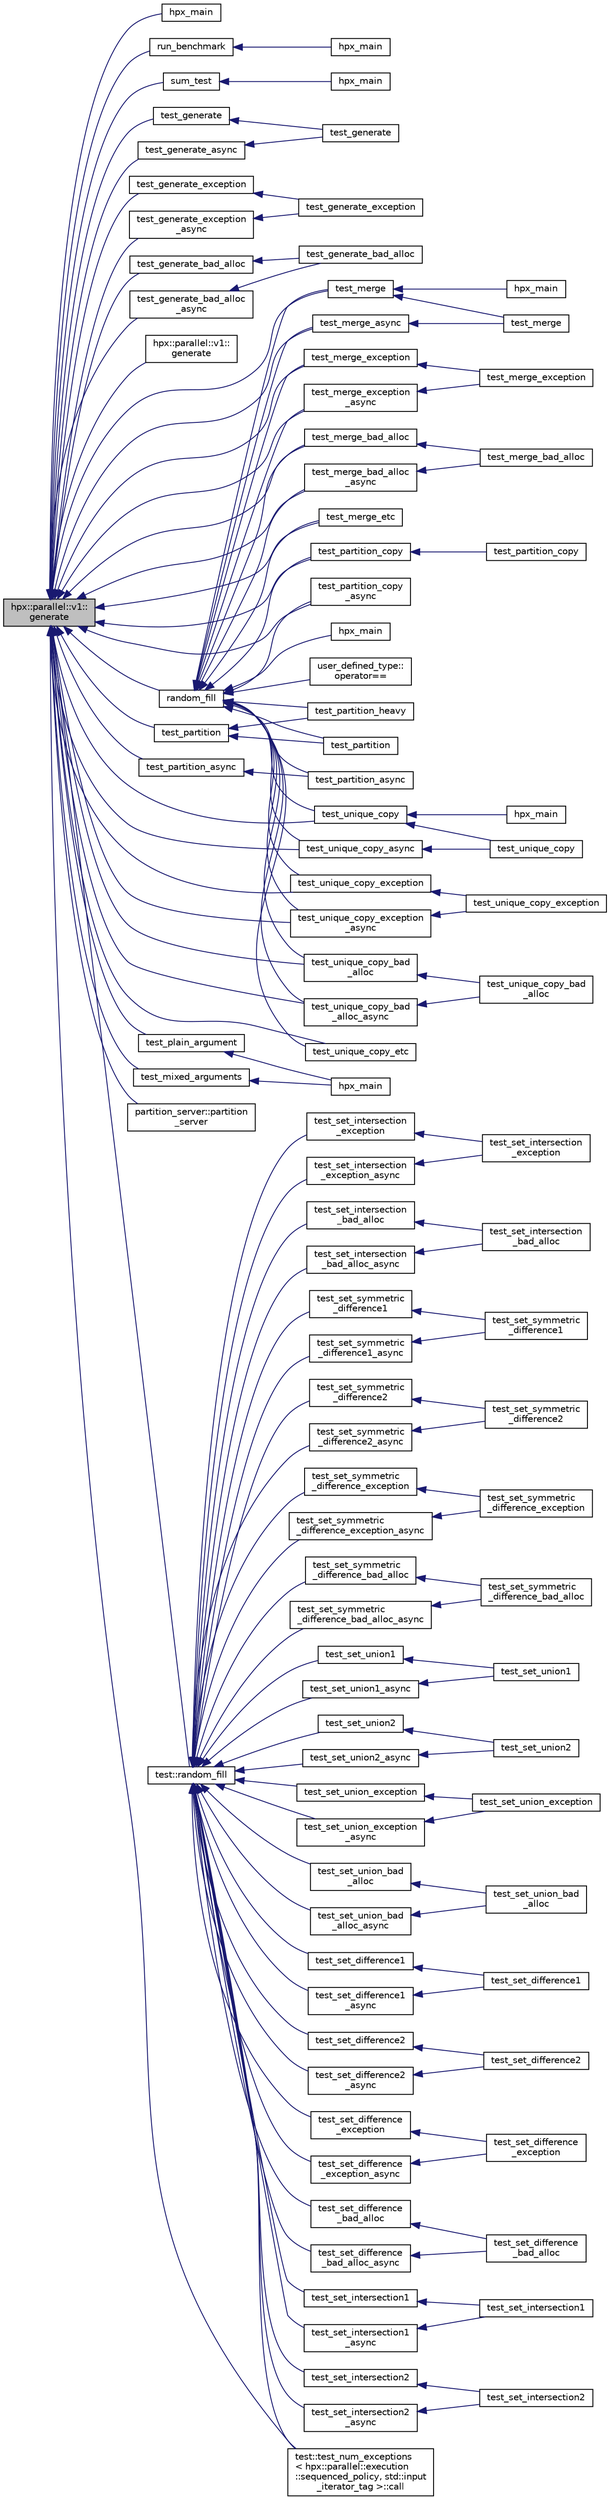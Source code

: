 digraph "hpx::parallel::v1::generate"
{
  edge [fontname="Helvetica",fontsize="10",labelfontname="Helvetica",labelfontsize="10"];
  node [fontname="Helvetica",fontsize="10",shape=record];
  rankdir="LR";
  Node6126 [label="hpx::parallel::v1::\lgenerate",height=0.2,width=0.4,color="black", fillcolor="grey75", style="filled", fontcolor="black"];
  Node6126 -> Node6127 [dir="back",color="midnightblue",fontsize="10",style="solid",fontname="Helvetica"];
  Node6127 [label="hpx_main",height=0.2,width=0.4,color="black", fillcolor="white", style="filled",URL="$da/d4f/benchmark__is__heap_8cpp.html#a4ca51ec94fa82421fc621b58eef7b01c"];
  Node6126 -> Node6128 [dir="back",color="midnightblue",fontsize="10",style="solid",fontname="Helvetica"];
  Node6128 [label="run_benchmark",height=0.2,width=0.4,color="black", fillcolor="white", style="filled",URL="$dd/d49/benchmark__merge_8cpp.html#ad5c58db487e8c73d2570954a51bc051e"];
  Node6128 -> Node6129 [dir="back",color="midnightblue",fontsize="10",style="solid",fontname="Helvetica"];
  Node6129 [label="hpx_main",height=0.2,width=0.4,color="black", fillcolor="white", style="filled",URL="$dd/d49/benchmark__merge_8cpp.html#a4ca51ec94fa82421fc621b58eef7b01c"];
  Node6126 -> Node6130 [dir="back",color="midnightblue",fontsize="10",style="solid",fontname="Helvetica"];
  Node6130 [label="sum_test",height=0.2,width=0.4,color="black", fillcolor="white", style="filled",URL="$d9/dca/created__executor_8cpp.html#a00698497aebbb08ccb1fafc32f2e52a2"];
  Node6130 -> Node6131 [dir="back",color="midnightblue",fontsize="10",style="solid",fontname="Helvetica"];
  Node6131 [label="hpx_main",height=0.2,width=0.4,color="black", fillcolor="white", style="filled",URL="$d9/dca/created__executor_8cpp.html#a4ca51ec94fa82421fc621b58eef7b01c"];
  Node6126 -> Node6132 [dir="back",color="midnightblue",fontsize="10",style="solid",fontname="Helvetica"];
  Node6132 [label="test_generate",height=0.2,width=0.4,color="black", fillcolor="white", style="filled",URL="$d4/da7/generate_8cpp.html#afd13d6b5b72198f3f2810d6ea7199982"];
  Node6132 -> Node6133 [dir="back",color="midnightblue",fontsize="10",style="solid",fontname="Helvetica"];
  Node6133 [label="test_generate",height=0.2,width=0.4,color="black", fillcolor="white", style="filled",URL="$d4/da7/generate_8cpp.html#aa4330f6beb2e1e6bc622199736a4d527"];
  Node6126 -> Node6134 [dir="back",color="midnightblue",fontsize="10",style="solid",fontname="Helvetica"];
  Node6134 [label="test_generate_async",height=0.2,width=0.4,color="black", fillcolor="white", style="filled",URL="$d4/da7/generate_8cpp.html#ab3f410cfdad007aed7ce31571f497e36"];
  Node6134 -> Node6133 [dir="back",color="midnightblue",fontsize="10",style="solid",fontname="Helvetica"];
  Node6126 -> Node6135 [dir="back",color="midnightblue",fontsize="10",style="solid",fontname="Helvetica"];
  Node6135 [label="test_generate_exception",height=0.2,width=0.4,color="black", fillcolor="white", style="filled",URL="$d4/da7/generate_8cpp.html#aa82ec188c84295dc58595a25b5046a35"];
  Node6135 -> Node6136 [dir="back",color="midnightblue",fontsize="10",style="solid",fontname="Helvetica"];
  Node6136 [label="test_generate_exception",height=0.2,width=0.4,color="black", fillcolor="white", style="filled",URL="$d4/da7/generate_8cpp.html#a58c7f2d3388fcc0591cf78430d449156"];
  Node6126 -> Node6137 [dir="back",color="midnightblue",fontsize="10",style="solid",fontname="Helvetica"];
  Node6137 [label="test_generate_exception\l_async",height=0.2,width=0.4,color="black", fillcolor="white", style="filled",URL="$d4/da7/generate_8cpp.html#abd98b9bbbbd5e1ab6b3e764723492fc8"];
  Node6137 -> Node6136 [dir="back",color="midnightblue",fontsize="10",style="solid",fontname="Helvetica"];
  Node6126 -> Node6138 [dir="back",color="midnightblue",fontsize="10",style="solid",fontname="Helvetica"];
  Node6138 [label="test_generate_bad_alloc",height=0.2,width=0.4,color="black", fillcolor="white", style="filled",URL="$d4/da7/generate_8cpp.html#ab44bbc50ca526f3e66d459f6148e9be4"];
  Node6138 -> Node6139 [dir="back",color="midnightblue",fontsize="10",style="solid",fontname="Helvetica"];
  Node6139 [label="test_generate_bad_alloc",height=0.2,width=0.4,color="black", fillcolor="white", style="filled",URL="$d4/da7/generate_8cpp.html#abaa09ae5104c3bb209c065c7260f2f2f"];
  Node6126 -> Node6140 [dir="back",color="midnightblue",fontsize="10",style="solid",fontname="Helvetica"];
  Node6140 [label="test_generate_bad_alloc\l_async",height=0.2,width=0.4,color="black", fillcolor="white", style="filled",URL="$d4/da7/generate_8cpp.html#a335e0ec245138b5ed2658cc30c8ac46c"];
  Node6140 -> Node6139 [dir="back",color="midnightblue",fontsize="10",style="solid",fontname="Helvetica"];
  Node6126 -> Node6141 [dir="back",color="midnightblue",fontsize="10",style="solid",fontname="Helvetica"];
  Node6141 [label="hpx::parallel::v1::\lgenerate",height=0.2,width=0.4,color="black", fillcolor="white", style="filled",URL="$db/db9/namespacehpx_1_1parallel_1_1v1.html#a5b655eb015d1690f89105015ea642cca"];
  Node6126 -> Node6142 [dir="back",color="midnightblue",fontsize="10",style="solid",fontname="Helvetica"];
  Node6142 [label="test_merge",height=0.2,width=0.4,color="black", fillcolor="white", style="filled",URL="$db/d38/merge__range_8cpp.html#a2e0060748d277706ba728016568f1dbf"];
  Node6142 -> Node6143 [dir="back",color="midnightblue",fontsize="10",style="solid",fontname="Helvetica"];
  Node6143 [label="test_merge",height=0.2,width=0.4,color="black", fillcolor="white", style="filled",URL="$db/d38/merge__range_8cpp.html#a28ba96ddbd72d2443824c9f436ce4151"];
  Node6142 -> Node6144 [dir="back",color="midnightblue",fontsize="10",style="solid",fontname="Helvetica"];
  Node6144 [label="hpx_main",height=0.2,width=0.4,color="black", fillcolor="white", style="filled",URL="$db/d38/merge__range_8cpp.html#a4ca51ec94fa82421fc621b58eef7b01c"];
  Node6126 -> Node6145 [dir="back",color="midnightblue",fontsize="10",style="solid",fontname="Helvetica"];
  Node6145 [label="test_merge_async",height=0.2,width=0.4,color="black", fillcolor="white", style="filled",URL="$db/d38/merge__range_8cpp.html#ac7a94e614f43f22799d481ea272af59e"];
  Node6145 -> Node6143 [dir="back",color="midnightblue",fontsize="10",style="solid",fontname="Helvetica"];
  Node6126 -> Node6146 [dir="back",color="midnightblue",fontsize="10",style="solid",fontname="Helvetica"];
  Node6146 [label="test_merge_exception",height=0.2,width=0.4,color="black", fillcolor="white", style="filled",URL="$dc/d10/merge__tests_8hpp.html#a7ae58389ece8b56d2ebaf07ce28db977"];
  Node6146 -> Node6147 [dir="back",color="midnightblue",fontsize="10",style="solid",fontname="Helvetica"];
  Node6147 [label="test_merge_exception",height=0.2,width=0.4,color="black", fillcolor="white", style="filled",URL="$dc/d10/merge__tests_8hpp.html#ab1a63150456c7d5846692e072eb6d377"];
  Node6126 -> Node6148 [dir="back",color="midnightblue",fontsize="10",style="solid",fontname="Helvetica"];
  Node6148 [label="test_merge_exception\l_async",height=0.2,width=0.4,color="black", fillcolor="white", style="filled",URL="$dc/d10/merge__tests_8hpp.html#a10246498e235d5b69dc3858175ee5309"];
  Node6148 -> Node6147 [dir="back",color="midnightblue",fontsize="10",style="solid",fontname="Helvetica"];
  Node6126 -> Node6149 [dir="back",color="midnightblue",fontsize="10",style="solid",fontname="Helvetica"];
  Node6149 [label="test_merge_bad_alloc",height=0.2,width=0.4,color="black", fillcolor="white", style="filled",URL="$dc/d10/merge__tests_8hpp.html#a4204a8af14472e05498918463eef92f7"];
  Node6149 -> Node6150 [dir="back",color="midnightblue",fontsize="10",style="solid",fontname="Helvetica"];
  Node6150 [label="test_merge_bad_alloc",height=0.2,width=0.4,color="black", fillcolor="white", style="filled",URL="$dc/d10/merge__tests_8hpp.html#a515f8562703abca7b364c782ec6241bb"];
  Node6126 -> Node6151 [dir="back",color="midnightblue",fontsize="10",style="solid",fontname="Helvetica"];
  Node6151 [label="test_merge_bad_alloc\l_async",height=0.2,width=0.4,color="black", fillcolor="white", style="filled",URL="$dc/d10/merge__tests_8hpp.html#a145e25792693da1ea09d570cc09a428a"];
  Node6151 -> Node6150 [dir="back",color="midnightblue",fontsize="10",style="solid",fontname="Helvetica"];
  Node6126 -> Node6152 [dir="back",color="midnightblue",fontsize="10",style="solid",fontname="Helvetica"];
  Node6152 [label="test_merge_etc",height=0.2,width=0.4,color="black", fillcolor="white", style="filled",URL="$dc/d10/merge__tests_8hpp.html#ad0f4882078c9e3e1f692464e67040c7a"];
  Node6126 -> Node6153 [dir="back",color="midnightblue",fontsize="10",style="solid",fontname="Helvetica"];
  Node6153 [label="test_partition_copy",height=0.2,width=0.4,color="black", fillcolor="white", style="filled",URL="$d9/dfa/partition__copy__tests_8hpp.html#ad9ddd8ab895684ada0894aaab61eb447"];
  Node6153 -> Node6154 [dir="back",color="midnightblue",fontsize="10",style="solid",fontname="Helvetica"];
  Node6154 [label="test_partition_copy",height=0.2,width=0.4,color="black", fillcolor="white", style="filled",URL="$d9/dfa/partition__copy__tests_8hpp.html#a5096dfa0bc38fc345992a0392cdd7dfd"];
  Node6126 -> Node6155 [dir="back",color="midnightblue",fontsize="10",style="solid",fontname="Helvetica"];
  Node6155 [label="test_partition_copy\l_async",height=0.2,width=0.4,color="black", fillcolor="white", style="filled",URL="$d9/dfa/partition__copy__tests_8hpp.html#ac159394185d42c0081d696f41aff774c"];
  Node6126 -> Node6156 [dir="back",color="midnightblue",fontsize="10",style="solid",fontname="Helvetica"];
  Node6156 [label="test_partition",height=0.2,width=0.4,color="black", fillcolor="white", style="filled",URL="$df/dd8/partition__tests_8hpp.html#a4f40d9e862c5aaa7e64d56fc15f089ce"];
  Node6156 -> Node6157 [dir="back",color="midnightblue",fontsize="10",style="solid",fontname="Helvetica"];
  Node6157 [label="test_partition",height=0.2,width=0.4,color="black", fillcolor="white", style="filled",URL="$df/dd8/partition__tests_8hpp.html#ac570753d8bc211c4f3f2191fc0614e84"];
  Node6156 -> Node6158 [dir="back",color="midnightblue",fontsize="10",style="solid",fontname="Helvetica"];
  Node6158 [label="test_partition_heavy",height=0.2,width=0.4,color="black", fillcolor="white", style="filled",URL="$df/dd8/partition__tests_8hpp.html#aa34b09b89272730e508bef4664c15560"];
  Node6126 -> Node6159 [dir="back",color="midnightblue",fontsize="10",style="solid",fontname="Helvetica"];
  Node6159 [label="test_partition_async",height=0.2,width=0.4,color="black", fillcolor="white", style="filled",URL="$df/dd8/partition__tests_8hpp.html#aae3d4d8e7dafc0029ef1ef9296dd49da"];
  Node6159 -> Node6160 [dir="back",color="midnightblue",fontsize="10",style="solid",fontname="Helvetica"];
  Node6160 [label="test_partition_async",height=0.2,width=0.4,color="black", fillcolor="white", style="filled",URL="$df/dd8/partition__tests_8hpp.html#a5b2b400969b46c7a629f0794120917a6"];
  Node6126 -> Node6161 [dir="back",color="midnightblue",fontsize="10",style="solid",fontname="Helvetica"];
  Node6161 [label="test_plain_argument",height=0.2,width=0.4,color="black", fillcolor="white", style="filled",URL="$df/d23/put__parcels_8cpp.html#a60e7e37daaa74f7106c7cf614d219a87"];
  Node6161 -> Node6162 [dir="back",color="midnightblue",fontsize="10",style="solid",fontname="Helvetica"];
  Node6162 [label="hpx_main",height=0.2,width=0.4,color="black", fillcolor="white", style="filled",URL="$df/d23/put__parcels_8cpp.html#a4ca51ec94fa82421fc621b58eef7b01c"];
  Node6126 -> Node6163 [dir="back",color="midnightblue",fontsize="10",style="solid",fontname="Helvetica"];
  Node6163 [label="test_mixed_arguments",height=0.2,width=0.4,color="black", fillcolor="white", style="filled",URL="$df/d23/put__parcels_8cpp.html#a24eb81d6a10219027bfd00fa26f0d382"];
  Node6163 -> Node6162 [dir="back",color="midnightblue",fontsize="10",style="solid",fontname="Helvetica"];
  Node6126 -> Node6164 [dir="back",color="midnightblue",fontsize="10",style="solid",fontname="Helvetica"];
  Node6164 [label="partition_server::partition\l_server",height=0.2,width=0.4,color="black", fillcolor="white", style="filled",URL="$d9/dbd/structpartition__server.html#a80906893b5b6771003acbf3fcfec37cf"];
  Node6126 -> Node6165 [dir="back",color="midnightblue",fontsize="10",style="solid",fontname="Helvetica"];
  Node6165 [label="random_fill",height=0.2,width=0.4,color="black", fillcolor="white", style="filled",URL="$dd/d52/safe__object_8cpp.html#af11000111cdbb07ee1790cab60009256"];
  Node6165 -> Node6142 [dir="back",color="midnightblue",fontsize="10",style="solid",fontname="Helvetica"];
  Node6165 -> Node6145 [dir="back",color="midnightblue",fontsize="10",style="solid",fontname="Helvetica"];
  Node6165 -> Node6146 [dir="back",color="midnightblue",fontsize="10",style="solid",fontname="Helvetica"];
  Node6165 -> Node6148 [dir="back",color="midnightblue",fontsize="10",style="solid",fontname="Helvetica"];
  Node6165 -> Node6149 [dir="back",color="midnightblue",fontsize="10",style="solid",fontname="Helvetica"];
  Node6165 -> Node6151 [dir="back",color="midnightblue",fontsize="10",style="solid",fontname="Helvetica"];
  Node6165 -> Node6152 [dir="back",color="midnightblue",fontsize="10",style="solid",fontname="Helvetica"];
  Node6165 -> Node6153 [dir="back",color="midnightblue",fontsize="10",style="solid",fontname="Helvetica"];
  Node6165 -> Node6155 [dir="back",color="midnightblue",fontsize="10",style="solid",fontname="Helvetica"];
  Node6165 -> Node6157 [dir="back",color="midnightblue",fontsize="10",style="solid",fontname="Helvetica"];
  Node6165 -> Node6160 [dir="back",color="midnightblue",fontsize="10",style="solid",fontname="Helvetica"];
  Node6165 -> Node6158 [dir="back",color="midnightblue",fontsize="10",style="solid",fontname="Helvetica"];
  Node6165 -> Node6166 [dir="back",color="midnightblue",fontsize="10",style="solid",fontname="Helvetica"];
  Node6166 [label="hpx_main",height=0.2,width=0.4,color="black", fillcolor="white", style="filled",URL="$dd/d52/safe__object_8cpp.html#ab1825231fb9efbfb464404767c072654"];
  Node6165 -> Node6167 [dir="back",color="midnightblue",fontsize="10",style="solid",fontname="Helvetica"];
  Node6167 [label="test_unique_copy",height=0.2,width=0.4,color="black", fillcolor="white", style="filled",URL="$db/d2d/unique__copy__range_8cpp.html#a430a316532273e52ba2fec98612fccd1"];
  Node6167 -> Node6168 [dir="back",color="midnightblue",fontsize="10",style="solid",fontname="Helvetica"];
  Node6168 [label="test_unique_copy",height=0.2,width=0.4,color="black", fillcolor="white", style="filled",URL="$db/d2d/unique__copy__range_8cpp.html#ae9dd32957b40b1c4cd3101e748b205d6"];
  Node6167 -> Node6169 [dir="back",color="midnightblue",fontsize="10",style="solid",fontname="Helvetica"];
  Node6169 [label="hpx_main",height=0.2,width=0.4,color="black", fillcolor="white", style="filled",URL="$db/d2d/unique__copy__range_8cpp.html#a4ca51ec94fa82421fc621b58eef7b01c"];
  Node6165 -> Node6170 [dir="back",color="midnightblue",fontsize="10",style="solid",fontname="Helvetica"];
  Node6170 [label="test_unique_copy_async",height=0.2,width=0.4,color="black", fillcolor="white", style="filled",URL="$db/d2d/unique__copy__range_8cpp.html#a7bd3aa17d960e55b29380b19ae3cb55f"];
  Node6170 -> Node6168 [dir="back",color="midnightblue",fontsize="10",style="solid",fontname="Helvetica"];
  Node6165 -> Node6171 [dir="back",color="midnightblue",fontsize="10",style="solid",fontname="Helvetica"];
  Node6171 [label="user_defined_type::\loperator==",height=0.2,width=0.4,color="black", fillcolor="white", style="filled",URL="$d3/d7b/structuser__defined__type.html#ad1e2aca81e7f9d05f207952a083c4745"];
  Node6165 -> Node6172 [dir="back",color="midnightblue",fontsize="10",style="solid",fontname="Helvetica"];
  Node6172 [label="test_unique_copy_exception",height=0.2,width=0.4,color="black", fillcolor="white", style="filled",URL="$d8/dff/unique__copy__tests_8hpp.html#a5c37fea0df2927a8cace440d2a1c94b7"];
  Node6172 -> Node6173 [dir="back",color="midnightblue",fontsize="10",style="solid",fontname="Helvetica"];
  Node6173 [label="test_unique_copy_exception",height=0.2,width=0.4,color="black", fillcolor="white", style="filled",URL="$d8/dff/unique__copy__tests_8hpp.html#ab091339927864517e43fead9526d5d7c"];
  Node6165 -> Node6174 [dir="back",color="midnightblue",fontsize="10",style="solid",fontname="Helvetica"];
  Node6174 [label="test_unique_copy_exception\l_async",height=0.2,width=0.4,color="black", fillcolor="white", style="filled",URL="$d8/dff/unique__copy__tests_8hpp.html#aa1645bb70148f8f61bc10207e00a53a1"];
  Node6174 -> Node6173 [dir="back",color="midnightblue",fontsize="10",style="solid",fontname="Helvetica"];
  Node6165 -> Node6175 [dir="back",color="midnightblue",fontsize="10",style="solid",fontname="Helvetica"];
  Node6175 [label="test_unique_copy_bad\l_alloc",height=0.2,width=0.4,color="black", fillcolor="white", style="filled",URL="$d8/dff/unique__copy__tests_8hpp.html#aa7da2f9dd5caab939708d341beb6f6d2"];
  Node6175 -> Node6176 [dir="back",color="midnightblue",fontsize="10",style="solid",fontname="Helvetica"];
  Node6176 [label="test_unique_copy_bad\l_alloc",height=0.2,width=0.4,color="black", fillcolor="white", style="filled",URL="$d8/dff/unique__copy__tests_8hpp.html#ac787b09bfa0998a0e52890be3471cf9e"];
  Node6165 -> Node6177 [dir="back",color="midnightblue",fontsize="10",style="solid",fontname="Helvetica"];
  Node6177 [label="test_unique_copy_bad\l_alloc_async",height=0.2,width=0.4,color="black", fillcolor="white", style="filled",URL="$d8/dff/unique__copy__tests_8hpp.html#a420b48f25bd70ccdf636ee4fedfda427"];
  Node6177 -> Node6176 [dir="back",color="midnightblue",fontsize="10",style="solid",fontname="Helvetica"];
  Node6165 -> Node6178 [dir="back",color="midnightblue",fontsize="10",style="solid",fontname="Helvetica"];
  Node6178 [label="test_unique_copy_etc",height=0.2,width=0.4,color="black", fillcolor="white", style="filled",URL="$d8/dff/unique__copy__tests_8hpp.html#a987292fe962b0cf655a572c28b7d351f"];
  Node6126 -> Node6179 [dir="back",color="midnightblue",fontsize="10",style="solid",fontname="Helvetica"];
  Node6179 [label="test::random_fill",height=0.2,width=0.4,color="black", fillcolor="white", style="filled",URL="$df/d04/namespacetest.html#af108eebf0ec199837311e53d84f7be38"];
  Node6179 -> Node6180 [dir="back",color="midnightblue",fontsize="10",style="solid",fontname="Helvetica"];
  Node6180 [label="test_set_difference1",height=0.2,width=0.4,color="black", fillcolor="white", style="filled",URL="$d5/d98/set__difference_8cpp.html#aa5ef48dcbfc36441fd35dfaf8a44405a"];
  Node6180 -> Node6181 [dir="back",color="midnightblue",fontsize="10",style="solid",fontname="Helvetica"];
  Node6181 [label="test_set_difference1",height=0.2,width=0.4,color="black", fillcolor="white", style="filled",URL="$d5/d98/set__difference_8cpp.html#a83e8c92f1666fe095721c8ea4ef8ca90"];
  Node6179 -> Node6182 [dir="back",color="midnightblue",fontsize="10",style="solid",fontname="Helvetica"];
  Node6182 [label="test_set_difference1\l_async",height=0.2,width=0.4,color="black", fillcolor="white", style="filled",URL="$d5/d98/set__difference_8cpp.html#a7c5d0e06c1a72bdf86a4d59bcdfaf206"];
  Node6182 -> Node6181 [dir="back",color="midnightblue",fontsize="10",style="solid",fontname="Helvetica"];
  Node6179 -> Node6183 [dir="back",color="midnightblue",fontsize="10",style="solid",fontname="Helvetica"];
  Node6183 [label="test_set_difference2",height=0.2,width=0.4,color="black", fillcolor="white", style="filled",URL="$d5/d98/set__difference_8cpp.html#a7e5cdcd8b098d630b553a44690695466"];
  Node6183 -> Node6184 [dir="back",color="midnightblue",fontsize="10",style="solid",fontname="Helvetica"];
  Node6184 [label="test_set_difference2",height=0.2,width=0.4,color="black", fillcolor="white", style="filled",URL="$d5/d98/set__difference_8cpp.html#abb472a1f465d351ea084ea362a5fe669"];
  Node6179 -> Node6185 [dir="back",color="midnightblue",fontsize="10",style="solid",fontname="Helvetica"];
  Node6185 [label="test_set_difference2\l_async",height=0.2,width=0.4,color="black", fillcolor="white", style="filled",URL="$d5/d98/set__difference_8cpp.html#ac38db7d14fe24f38054132e20e95a1d6"];
  Node6185 -> Node6184 [dir="back",color="midnightblue",fontsize="10",style="solid",fontname="Helvetica"];
  Node6179 -> Node6186 [dir="back",color="midnightblue",fontsize="10",style="solid",fontname="Helvetica"];
  Node6186 [label="test_set_difference\l_exception",height=0.2,width=0.4,color="black", fillcolor="white", style="filled",URL="$d5/d98/set__difference_8cpp.html#a2e9376930e45f45c13f7717a26cb2f83"];
  Node6186 -> Node6187 [dir="back",color="midnightblue",fontsize="10",style="solid",fontname="Helvetica"];
  Node6187 [label="test_set_difference\l_exception",height=0.2,width=0.4,color="black", fillcolor="white", style="filled",URL="$d5/d98/set__difference_8cpp.html#a65a40e78d00c7c4ea71782d5942f820e"];
  Node6179 -> Node6188 [dir="back",color="midnightblue",fontsize="10",style="solid",fontname="Helvetica"];
  Node6188 [label="test_set_difference\l_exception_async",height=0.2,width=0.4,color="black", fillcolor="white", style="filled",URL="$d5/d98/set__difference_8cpp.html#ae78ceaedf8e2ccc95f346b9dde98e25e"];
  Node6188 -> Node6187 [dir="back",color="midnightblue",fontsize="10",style="solid",fontname="Helvetica"];
  Node6179 -> Node6189 [dir="back",color="midnightblue",fontsize="10",style="solid",fontname="Helvetica"];
  Node6189 [label="test_set_difference\l_bad_alloc",height=0.2,width=0.4,color="black", fillcolor="white", style="filled",URL="$d5/d98/set__difference_8cpp.html#afc1ea84994d9d87b53951a9b8285ef74"];
  Node6189 -> Node6190 [dir="back",color="midnightblue",fontsize="10",style="solid",fontname="Helvetica"];
  Node6190 [label="test_set_difference\l_bad_alloc",height=0.2,width=0.4,color="black", fillcolor="white", style="filled",URL="$d5/d98/set__difference_8cpp.html#a96486b8f423934faf84546faac9b6887"];
  Node6179 -> Node6191 [dir="back",color="midnightblue",fontsize="10",style="solid",fontname="Helvetica"];
  Node6191 [label="test_set_difference\l_bad_alloc_async",height=0.2,width=0.4,color="black", fillcolor="white", style="filled",URL="$d5/d98/set__difference_8cpp.html#a63bca03d9bd4c990d061abc482684132"];
  Node6191 -> Node6190 [dir="back",color="midnightblue",fontsize="10",style="solid",fontname="Helvetica"];
  Node6179 -> Node6192 [dir="back",color="midnightblue",fontsize="10",style="solid",fontname="Helvetica"];
  Node6192 [label="test_set_intersection1",height=0.2,width=0.4,color="black", fillcolor="white", style="filled",URL="$dd/d83/set__intersection_8cpp.html#a26ae57f28f2ec442dcd8fe3fd5e0225c"];
  Node6192 -> Node6193 [dir="back",color="midnightblue",fontsize="10",style="solid",fontname="Helvetica"];
  Node6193 [label="test_set_intersection1",height=0.2,width=0.4,color="black", fillcolor="white", style="filled",URL="$dd/d83/set__intersection_8cpp.html#ae89369e72fb53b6b228b7802905112d7"];
  Node6179 -> Node6194 [dir="back",color="midnightblue",fontsize="10",style="solid",fontname="Helvetica"];
  Node6194 [label="test_set_intersection1\l_async",height=0.2,width=0.4,color="black", fillcolor="white", style="filled",URL="$dd/d83/set__intersection_8cpp.html#ad4d7143e7c4fb9a9d288dbf5304fe792"];
  Node6194 -> Node6193 [dir="back",color="midnightblue",fontsize="10",style="solid",fontname="Helvetica"];
  Node6179 -> Node6195 [dir="back",color="midnightblue",fontsize="10",style="solid",fontname="Helvetica"];
  Node6195 [label="test_set_intersection2",height=0.2,width=0.4,color="black", fillcolor="white", style="filled",URL="$dd/d83/set__intersection_8cpp.html#a539d8b0bd3df41a9cd2658f6751c84a4"];
  Node6195 -> Node6196 [dir="back",color="midnightblue",fontsize="10",style="solid",fontname="Helvetica"];
  Node6196 [label="test_set_intersection2",height=0.2,width=0.4,color="black", fillcolor="white", style="filled",URL="$dd/d83/set__intersection_8cpp.html#a547b964f7faba46990dafbb9e6d8a96e"];
  Node6179 -> Node6197 [dir="back",color="midnightblue",fontsize="10",style="solid",fontname="Helvetica"];
  Node6197 [label="test_set_intersection2\l_async",height=0.2,width=0.4,color="black", fillcolor="white", style="filled",URL="$dd/d83/set__intersection_8cpp.html#a55845f5792feea3dbd9edbc297f32663"];
  Node6197 -> Node6196 [dir="back",color="midnightblue",fontsize="10",style="solid",fontname="Helvetica"];
  Node6179 -> Node6198 [dir="back",color="midnightblue",fontsize="10",style="solid",fontname="Helvetica"];
  Node6198 [label="test_set_intersection\l_exception",height=0.2,width=0.4,color="black", fillcolor="white", style="filled",URL="$dd/d83/set__intersection_8cpp.html#a6561f3f61f134df480de3dd6c7f38524"];
  Node6198 -> Node6199 [dir="back",color="midnightblue",fontsize="10",style="solid",fontname="Helvetica"];
  Node6199 [label="test_set_intersection\l_exception",height=0.2,width=0.4,color="black", fillcolor="white", style="filled",URL="$dd/d83/set__intersection_8cpp.html#a2c3d10d1fd2c99e29ed69178cc86a337"];
  Node6179 -> Node6200 [dir="back",color="midnightblue",fontsize="10",style="solid",fontname="Helvetica"];
  Node6200 [label="test_set_intersection\l_exception_async",height=0.2,width=0.4,color="black", fillcolor="white", style="filled",URL="$dd/d83/set__intersection_8cpp.html#a48f09743e4b50e7a8a2ea3b9cd69ad3c"];
  Node6200 -> Node6199 [dir="back",color="midnightblue",fontsize="10",style="solid",fontname="Helvetica"];
  Node6179 -> Node6201 [dir="back",color="midnightblue",fontsize="10",style="solid",fontname="Helvetica"];
  Node6201 [label="test_set_intersection\l_bad_alloc",height=0.2,width=0.4,color="black", fillcolor="white", style="filled",URL="$dd/d83/set__intersection_8cpp.html#afcf80da386d218e89dc5d03cb3d5a707"];
  Node6201 -> Node6202 [dir="back",color="midnightblue",fontsize="10",style="solid",fontname="Helvetica"];
  Node6202 [label="test_set_intersection\l_bad_alloc",height=0.2,width=0.4,color="black", fillcolor="white", style="filled",URL="$dd/d83/set__intersection_8cpp.html#af2c3a962e1b7b8806f46e8601da9ac2b"];
  Node6179 -> Node6203 [dir="back",color="midnightblue",fontsize="10",style="solid",fontname="Helvetica"];
  Node6203 [label="test_set_intersection\l_bad_alloc_async",height=0.2,width=0.4,color="black", fillcolor="white", style="filled",URL="$dd/d83/set__intersection_8cpp.html#a8e663216780d2d23b410e9042d61486e"];
  Node6203 -> Node6202 [dir="back",color="midnightblue",fontsize="10",style="solid",fontname="Helvetica"];
  Node6179 -> Node6204 [dir="back",color="midnightblue",fontsize="10",style="solid",fontname="Helvetica"];
  Node6204 [label="test_set_symmetric\l_difference1",height=0.2,width=0.4,color="black", fillcolor="white", style="filled",URL="$d4/d0c/set__symmetric__difference_8cpp.html#a72e3a27d859122adca768080762a6937"];
  Node6204 -> Node6205 [dir="back",color="midnightblue",fontsize="10",style="solid",fontname="Helvetica"];
  Node6205 [label="test_set_symmetric\l_difference1",height=0.2,width=0.4,color="black", fillcolor="white", style="filled",URL="$d4/d0c/set__symmetric__difference_8cpp.html#a4ca9adcea10de8f266e52386db9a0edb"];
  Node6179 -> Node6206 [dir="back",color="midnightblue",fontsize="10",style="solid",fontname="Helvetica"];
  Node6206 [label="test_set_symmetric\l_difference1_async",height=0.2,width=0.4,color="black", fillcolor="white", style="filled",URL="$d4/d0c/set__symmetric__difference_8cpp.html#a3be9afeae23e298c9b3af32ada4db7c9"];
  Node6206 -> Node6205 [dir="back",color="midnightblue",fontsize="10",style="solid",fontname="Helvetica"];
  Node6179 -> Node6207 [dir="back",color="midnightblue",fontsize="10",style="solid",fontname="Helvetica"];
  Node6207 [label="test_set_symmetric\l_difference2",height=0.2,width=0.4,color="black", fillcolor="white", style="filled",URL="$d4/d0c/set__symmetric__difference_8cpp.html#aad15f5840f8e5438bc5ec5203fb472d9"];
  Node6207 -> Node6208 [dir="back",color="midnightblue",fontsize="10",style="solid",fontname="Helvetica"];
  Node6208 [label="test_set_symmetric\l_difference2",height=0.2,width=0.4,color="black", fillcolor="white", style="filled",URL="$d4/d0c/set__symmetric__difference_8cpp.html#ab6dbf7a0c746abfb37379b406eac4381"];
  Node6179 -> Node6209 [dir="back",color="midnightblue",fontsize="10",style="solid",fontname="Helvetica"];
  Node6209 [label="test_set_symmetric\l_difference2_async",height=0.2,width=0.4,color="black", fillcolor="white", style="filled",URL="$d4/d0c/set__symmetric__difference_8cpp.html#af9925c4684e172430d77219020a782c5"];
  Node6209 -> Node6208 [dir="back",color="midnightblue",fontsize="10",style="solid",fontname="Helvetica"];
  Node6179 -> Node6210 [dir="back",color="midnightblue",fontsize="10",style="solid",fontname="Helvetica"];
  Node6210 [label="test_set_symmetric\l_difference_exception",height=0.2,width=0.4,color="black", fillcolor="white", style="filled",URL="$d4/d0c/set__symmetric__difference_8cpp.html#a0efa75957a3535c8879090d9580c9a41"];
  Node6210 -> Node6211 [dir="back",color="midnightblue",fontsize="10",style="solid",fontname="Helvetica"];
  Node6211 [label="test_set_symmetric\l_difference_exception",height=0.2,width=0.4,color="black", fillcolor="white", style="filled",URL="$d4/d0c/set__symmetric__difference_8cpp.html#ae582e854dae0d5933e0d21a14259658f"];
  Node6179 -> Node6212 [dir="back",color="midnightblue",fontsize="10",style="solid",fontname="Helvetica"];
  Node6212 [label="test_set_symmetric\l_difference_exception_async",height=0.2,width=0.4,color="black", fillcolor="white", style="filled",URL="$d4/d0c/set__symmetric__difference_8cpp.html#abf1d54acfcfdeb6ba21379e36cefdcb1"];
  Node6212 -> Node6211 [dir="back",color="midnightblue",fontsize="10",style="solid",fontname="Helvetica"];
  Node6179 -> Node6213 [dir="back",color="midnightblue",fontsize="10",style="solid",fontname="Helvetica"];
  Node6213 [label="test_set_symmetric\l_difference_bad_alloc",height=0.2,width=0.4,color="black", fillcolor="white", style="filled",URL="$d4/d0c/set__symmetric__difference_8cpp.html#ae71c0b23dec0df2c7d1301ef925def16"];
  Node6213 -> Node6214 [dir="back",color="midnightblue",fontsize="10",style="solid",fontname="Helvetica"];
  Node6214 [label="test_set_symmetric\l_difference_bad_alloc",height=0.2,width=0.4,color="black", fillcolor="white", style="filled",URL="$d4/d0c/set__symmetric__difference_8cpp.html#af2b02a91dd3dc05c4c1e831b38de59a4"];
  Node6179 -> Node6215 [dir="back",color="midnightblue",fontsize="10",style="solid",fontname="Helvetica"];
  Node6215 [label="test_set_symmetric\l_difference_bad_alloc_async",height=0.2,width=0.4,color="black", fillcolor="white", style="filled",URL="$d4/d0c/set__symmetric__difference_8cpp.html#a41b729507bcab6595ff907f959b7670b"];
  Node6215 -> Node6214 [dir="back",color="midnightblue",fontsize="10",style="solid",fontname="Helvetica"];
  Node6179 -> Node6216 [dir="back",color="midnightblue",fontsize="10",style="solid",fontname="Helvetica"];
  Node6216 [label="test_set_union1",height=0.2,width=0.4,color="black", fillcolor="white", style="filled",URL="$d7/d76/set__union_8cpp.html#aad0a35e61d16be3a9a9a1ad9ab61d8a8"];
  Node6216 -> Node6217 [dir="back",color="midnightblue",fontsize="10",style="solid",fontname="Helvetica"];
  Node6217 [label="test_set_union1",height=0.2,width=0.4,color="black", fillcolor="white", style="filled",URL="$d7/d76/set__union_8cpp.html#a1d17f0a34c7d6b956f42c5afb0ab2a9a"];
  Node6179 -> Node6218 [dir="back",color="midnightblue",fontsize="10",style="solid",fontname="Helvetica"];
  Node6218 [label="test_set_union1_async",height=0.2,width=0.4,color="black", fillcolor="white", style="filled",URL="$d7/d76/set__union_8cpp.html#a4a2990d6e0b29a4b6975008a74f256a6"];
  Node6218 -> Node6217 [dir="back",color="midnightblue",fontsize="10",style="solid",fontname="Helvetica"];
  Node6179 -> Node6219 [dir="back",color="midnightblue",fontsize="10",style="solid",fontname="Helvetica"];
  Node6219 [label="test_set_union2",height=0.2,width=0.4,color="black", fillcolor="white", style="filled",URL="$d7/d76/set__union_8cpp.html#a035fcfe19c89b694a9cd09f9b33fca21"];
  Node6219 -> Node6220 [dir="back",color="midnightblue",fontsize="10",style="solid",fontname="Helvetica"];
  Node6220 [label="test_set_union2",height=0.2,width=0.4,color="black", fillcolor="white", style="filled",URL="$d7/d76/set__union_8cpp.html#aa459d5f91f6fd9b8372ded4a74e2399b"];
  Node6179 -> Node6221 [dir="back",color="midnightblue",fontsize="10",style="solid",fontname="Helvetica"];
  Node6221 [label="test_set_union2_async",height=0.2,width=0.4,color="black", fillcolor="white", style="filled",URL="$d7/d76/set__union_8cpp.html#a18c984db0d092fc351908f4725450a40"];
  Node6221 -> Node6220 [dir="back",color="midnightblue",fontsize="10",style="solid",fontname="Helvetica"];
  Node6179 -> Node6222 [dir="back",color="midnightblue",fontsize="10",style="solid",fontname="Helvetica"];
  Node6222 [label="test_set_union_exception",height=0.2,width=0.4,color="black", fillcolor="white", style="filled",URL="$d7/d76/set__union_8cpp.html#a8d86da23435c3051cc8a60b0bf20dddb"];
  Node6222 -> Node6223 [dir="back",color="midnightblue",fontsize="10",style="solid",fontname="Helvetica"];
  Node6223 [label="test_set_union_exception",height=0.2,width=0.4,color="black", fillcolor="white", style="filled",URL="$d7/d76/set__union_8cpp.html#ae7d86a6ea250df03f3a1fdb54b8c0881"];
  Node6179 -> Node6224 [dir="back",color="midnightblue",fontsize="10",style="solid",fontname="Helvetica"];
  Node6224 [label="test_set_union_exception\l_async",height=0.2,width=0.4,color="black", fillcolor="white", style="filled",URL="$d7/d76/set__union_8cpp.html#abf537232790c4600e8daa8dc9451e1d8"];
  Node6224 -> Node6223 [dir="back",color="midnightblue",fontsize="10",style="solid",fontname="Helvetica"];
  Node6179 -> Node6225 [dir="back",color="midnightblue",fontsize="10",style="solid",fontname="Helvetica"];
  Node6225 [label="test_set_union_bad\l_alloc",height=0.2,width=0.4,color="black", fillcolor="white", style="filled",URL="$d7/d76/set__union_8cpp.html#a87c68760c8c00fc61c4ab18e86f54b79"];
  Node6225 -> Node6226 [dir="back",color="midnightblue",fontsize="10",style="solid",fontname="Helvetica"];
  Node6226 [label="test_set_union_bad\l_alloc",height=0.2,width=0.4,color="black", fillcolor="white", style="filled",URL="$d7/d76/set__union_8cpp.html#a3f6aef5c803b7dfdb0709f09d5cd6e9d"];
  Node6179 -> Node6227 [dir="back",color="midnightblue",fontsize="10",style="solid",fontname="Helvetica"];
  Node6227 [label="test_set_union_bad\l_alloc_async",height=0.2,width=0.4,color="black", fillcolor="white", style="filled",URL="$d7/d76/set__union_8cpp.html#a11ab1dca0d0d50a7f9b84735775ea3a2"];
  Node6227 -> Node6226 [dir="back",color="midnightblue",fontsize="10",style="solid",fontname="Helvetica"];
  Node6179 -> Node6228 [dir="back",color="midnightblue",fontsize="10",style="solid",fontname="Helvetica"];
  Node6228 [label="test::test_num_exceptions\l\< hpx::parallel::execution\l::sequenced_policy, std::input\l_iterator_tag \>::call",height=0.2,width=0.4,color="black", fillcolor="white", style="filled",URL="$db/d94/structtest_1_1test__num__exceptions_3_01hpx_1_1parallel_1_1execution_1_1sequenced__policy_00_01std_1_1input__iterator__tag_01_4.html#ad6bf6a4aae6bd7edbf3d666ca1b72262"];
  Node6126 -> Node6228 [dir="back",color="midnightblue",fontsize="10",style="solid",fontname="Helvetica"];
  Node6126 -> Node6167 [dir="back",color="midnightblue",fontsize="10",style="solid",fontname="Helvetica"];
  Node6126 -> Node6170 [dir="back",color="midnightblue",fontsize="10",style="solid",fontname="Helvetica"];
  Node6126 -> Node6172 [dir="back",color="midnightblue",fontsize="10",style="solid",fontname="Helvetica"];
  Node6126 -> Node6174 [dir="back",color="midnightblue",fontsize="10",style="solid",fontname="Helvetica"];
  Node6126 -> Node6175 [dir="back",color="midnightblue",fontsize="10",style="solid",fontname="Helvetica"];
  Node6126 -> Node6177 [dir="back",color="midnightblue",fontsize="10",style="solid",fontname="Helvetica"];
  Node6126 -> Node6178 [dir="back",color="midnightblue",fontsize="10",style="solid",fontname="Helvetica"];
}
